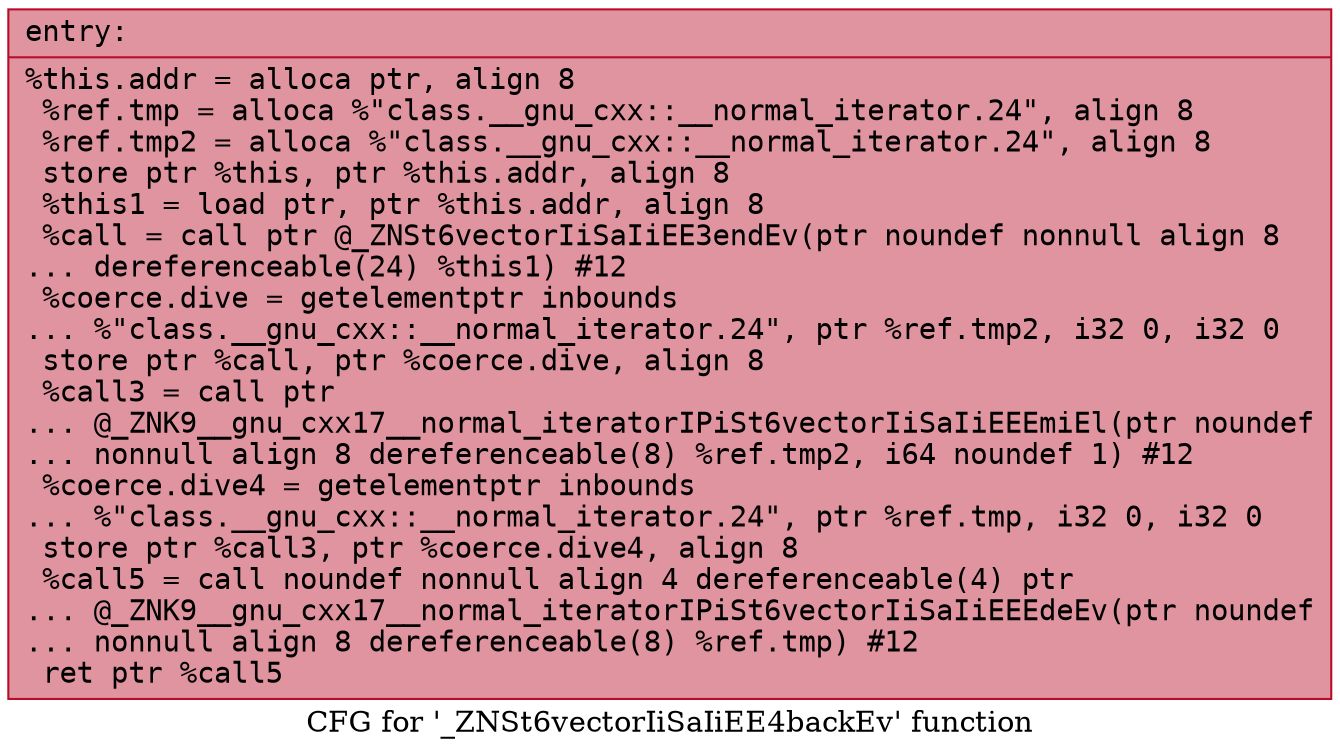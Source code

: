digraph "CFG for '_ZNSt6vectorIiSaIiEE4backEv' function" {
	label="CFG for '_ZNSt6vectorIiSaIiEE4backEv' function";

	Node0x5606e012d840 [shape=record,color="#b70d28ff", style=filled, fillcolor="#b70d2870" fontname="Courier",label="{entry:\l|  %this.addr = alloca ptr, align 8\l  %ref.tmp = alloca %\"class.__gnu_cxx::__normal_iterator.24\", align 8\l  %ref.tmp2 = alloca %\"class.__gnu_cxx::__normal_iterator.24\", align 8\l  store ptr %this, ptr %this.addr, align 8\l  %this1 = load ptr, ptr %this.addr, align 8\l  %call = call ptr @_ZNSt6vectorIiSaIiEE3endEv(ptr noundef nonnull align 8\l... dereferenceable(24) %this1) #12\l  %coerce.dive = getelementptr inbounds\l... %\"class.__gnu_cxx::__normal_iterator.24\", ptr %ref.tmp2, i32 0, i32 0\l  store ptr %call, ptr %coerce.dive, align 8\l  %call3 = call ptr\l... @_ZNK9__gnu_cxx17__normal_iteratorIPiSt6vectorIiSaIiEEEmiEl(ptr noundef\l... nonnull align 8 dereferenceable(8) %ref.tmp2, i64 noundef 1) #12\l  %coerce.dive4 = getelementptr inbounds\l... %\"class.__gnu_cxx::__normal_iterator.24\", ptr %ref.tmp, i32 0, i32 0\l  store ptr %call3, ptr %coerce.dive4, align 8\l  %call5 = call noundef nonnull align 4 dereferenceable(4) ptr\l... @_ZNK9__gnu_cxx17__normal_iteratorIPiSt6vectorIiSaIiEEEdeEv(ptr noundef\l... nonnull align 8 dereferenceable(8) %ref.tmp) #12\l  ret ptr %call5\l}"];
}

